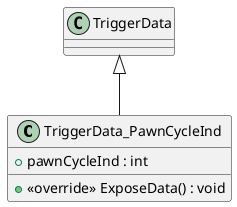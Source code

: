 @startuml
class TriggerData_PawnCycleInd {
    + pawnCycleInd : int
    + <<override>> ExposeData() : void
}
TriggerData <|-- TriggerData_PawnCycleInd
@enduml
